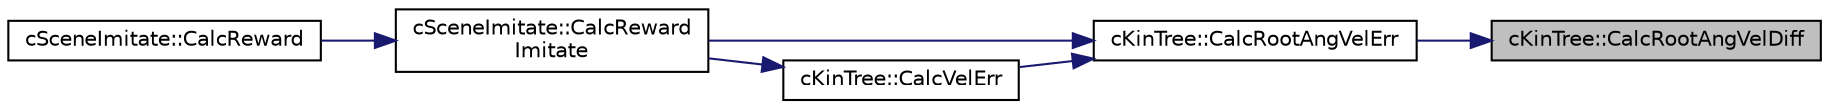 digraph "cKinTree::CalcRootAngVelDiff"
{
 // LATEX_PDF_SIZE
  edge [fontname="Helvetica",fontsize="10",labelfontname="Helvetica",labelfontsize="10"];
  node [fontname="Helvetica",fontsize="10",shape=record];
  rankdir="RL";
  Node1 [label="cKinTree::CalcRootAngVelDiff",height=0.2,width=0.4,color="black", fillcolor="grey75", style="filled", fontcolor="black",tooltip=" "];
  Node1 -> Node2 [dir="back",color="midnightblue",fontsize="10",style="solid",fontname="Helvetica"];
  Node2 [label="cKinTree::CalcRootAngVelErr",height=0.2,width=0.4,color="black", fillcolor="white", style="filled",URL="$classc_kin_tree.html#a21db081c2654a4d13d86b6124348be67",tooltip=" "];
  Node2 -> Node3 [dir="back",color="midnightblue",fontsize="10",style="solid",fontname="Helvetica"];
  Node3 [label="cSceneImitate::CalcReward\lImitate",height=0.2,width=0.4,color="black", fillcolor="white", style="filled",URL="$classc_scene_imitate.html#a5fa3ac5de8bbde3998e4943fcf8ab18b",tooltip=" "];
  Node3 -> Node4 [dir="back",color="midnightblue",fontsize="10",style="solid",fontname="Helvetica"];
  Node4 [label="cSceneImitate::CalcReward",height=0.2,width=0.4,color="black", fillcolor="white", style="filled",URL="$classc_scene_imitate.html#aed775e0aa0df893f1df6b35cda0cbeab",tooltip=" "];
  Node2 -> Node5 [dir="back",color="midnightblue",fontsize="10",style="solid",fontname="Helvetica"];
  Node5 [label="cKinTree::CalcVelErr",height=0.2,width=0.4,color="black", fillcolor="white", style="filled",URL="$classc_kin_tree.html#a1a125901d1861ad2908fcc13fc26b5d4",tooltip=" "];
  Node5 -> Node3 [dir="back",color="midnightblue",fontsize="10",style="solid",fontname="Helvetica"];
}
